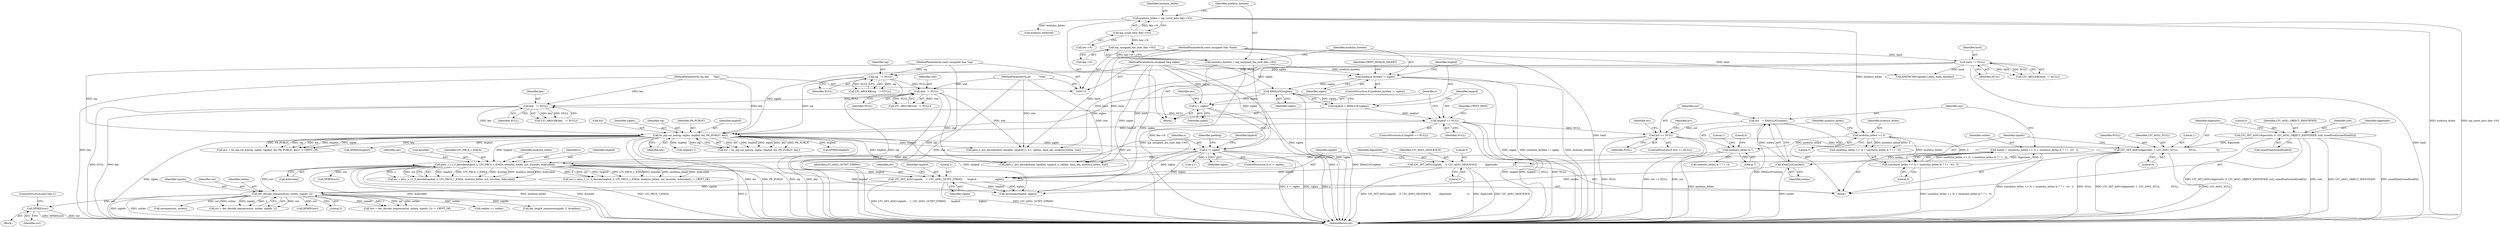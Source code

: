 digraph "0_libtomcrypt_5eb9743410ce4657e9d54fef26a2ee31a1b5dd0@pointer" {
"1000400" [label="(Call,XFREE(out))"];
"1000379" [label="(Call,der_decode_sequence(out, outlen, siginfo, 2))"];
"1000330" [label="(Call,pkcs_1_v1_5_decode(tmpbuf, x, LTC_PKCS_1_EMSA, modulus_bitlen, out, &outlen, &decoded))"];
"1000214" [label="(Call,ltc_mp.rsa_me(sig, siglen, tmpbuf, &x, PK_PUBLIC, key))"];
"1000136" [label="(Call,sig   != NULL)"];
"1000116" [label="(MethodParameterIn,const unsigned char *sig)"];
"1000132" [label="(Call,hash  != NULL)"];
"1000118" [label="(MethodParameterIn,const unsigned char *hash)"];
"1000117" [label="(MethodParameterIn,unsigned long siglen)"];
"1000198" [label="(Call,XMALLOC(siglen))"];
"1000190" [label="(Call,modulus_bytelen != siglen)"];
"1000183" [label="(Call,modulus_bytelen = mp_unsigned_bin_size( (key->N)))"];
"1000185" [label="(Call,mp_unsigned_bin_size( (key->N)))"];
"1000179" [label="(Call,mp_count_bits( (key->N)))"];
"1000201" [label="(Call,tmpbuf == NULL)"];
"1000196" [label="(Call,tmpbuf = XMALLOC(siglen))"];
"1000144" [label="(Call,key   != NULL)"];
"1000124" [label="(MethodParameterIn,rsa_key      *key)"];
"1000140" [label="(Call,stat  != NULL)"];
"1000123" [label="(MethodParameterIn,int           *stat)"];
"1000229" [label="(Call,x != siglen)"];
"1000207" [label="(Call,x = siglen)"];
"1000307" [label="(Call,modulus_bitlen & 7)"];
"1000303" [label="(Call,modulus_bitlen >> 3)"];
"1000177" [label="(Call,modulus_bitlen = mp_count_bits( (key->N)))"];
"1000318" [label="(Call,out == NULL)"];
"1000313" [label="(Call,out    = XMALLOC(outlen))"];
"1000315" [label="(Call,XMALLOC(outlen))"];
"1000299" [label="(Call,outlen = ((modulus_bitlen >> 3) + (modulus_bitlen & 7 ? 1 : 0)) - 3)"];
"1000301" [label="(Call,((modulus_bitlen >> 3) + (modulus_bitlen & 7 ? 1 : 0)) - 3)"];
"1000369" [label="(Call,LTC_SET_ASN1(siginfo,    1, LTC_ASN1_OCTET_STRING,      tmpbuf,                        siglen))"];
"1000363" [label="(Call,LTC_SET_ASN1(siginfo,    0, LTC_ASN1_SEQUENCE,          digestinfo,                    2))"];
"1000357" [label="(Call,LTC_SET_ASN1(digestinfo, 1, LTC_ASN1_NULL,              NULL,                          0))"];
"1000345" [label="(Call,LTC_SET_ASN1(digestinfo, 0, LTC_ASN1_OBJECT_IDENTIFIER, loid, sizeof(loid)/sizeof(loid[0])))"];
"1000471" [label="(Call,zeromem(tmpbuf, siglen))"];
"1000203" [label="(Identifier,NULL)"];
"1000312" [label="(Literal,3)"];
"1000142" [label="(Identifier,NULL)"];
"1000465" [label="(Call,zeromem(out, outlen))"];
"1000332" [label="(Identifier,x)"];
"1000257" [label="(Call,x-1)"];
"1000334" [label="(Identifier,modulus_bitlen)"];
"1000331" [label="(Identifier,tmpbuf)"];
"1000313" [label="(Call,out    = XMALLOC(outlen))"];
"1000145" [label="(Identifier,key)"];
"1000358" [label="(Identifier,digestinfo)"];
"1000369" [label="(Call,LTC_SET_ASN1(siginfo,    1, LTC_ASN1_OCTET_STRING,      tmpbuf,                        siglen))"];
"1000192" [label="(Identifier,siglen)"];
"1000213" [label="(Identifier,err)"];
"1000131" [label="(Call,LTC_ARGCHK(hash  != NULL))"];
"1000367" [label="(Identifier,digestinfo)"];
"1000215" [label="(Identifier,sig)"];
"1000309" [label="(Literal,7)"];
"1000363" [label="(Call,LTC_SET_ASN1(siginfo,    0, LTC_ASN1_SEQUENCE,          digestinfo,                    2))"];
"1000366" [label="(Identifier,LTC_ASN1_SEQUENCE)"];
"1000360" [label="(Identifier,LTC_ASN1_NULL)"];
"1000139" [label="(Call,LTC_ARGCHK(stat  != NULL))"];
"1000224" [label="(Call,XFREE(tmpbuf))"];
"1000195" [label="(Identifier,CRYPT_INVALID_PACKET)"];
"1000349" [label="(Identifier,loid)"];
"1000140" [label="(Call,stat  != NULL)"];
"1000268" [label="(Call,pkcs_1_pss_decode(hash, hashlen, tmpbuf, x, saltlen, hash_idx, modulus_bitlen, stat))"];
"1000377" [label="(Call,err = der_decode_sequence(out, outlen, siginfo, 2))"];
"1000141" [label="(Identifier,stat)"];
"1000196" [label="(Call,tmpbuf = XMALLOC(siglen))"];
"1000136" [label="(Call,sig   != NULL)"];
"1000183" [label="(Call,modulus_bytelen = mp_unsigned_bin_size( (key->N)))"];
"1000335" [label="(Identifier,out)"];
"1000342" [label="(Call,XFREE(out))"];
"1000402" [label="(ControlStructure,goto bail_2;)"];
"1000206" [label="(Identifier,CRYPT_MEM)"];
"1000300" [label="(Identifier,outlen)"];
"1000400" [label="(Call,XFREE(out))"];
"1000207" [label="(Call,x = siglen)"];
"1000180" [label="(Call,key->N)"];
"1000373" [label="(Identifier,tmpbuf)"];
"1000382" [label="(Identifier,siginfo)"];
"1000138" [label="(Identifier,NULL)"];
"1000362" [label="(Literal,0)"];
"1000359" [label="(Literal,1)"];
"1000305" [label="(Literal,3)"];
"1000244" [label="(Call,modulus_bitlen%8)"];
"1000125" [label="(Block,)"];
"1000251" [label="(Call,pkcs_1_pss_decode(hash, hashlen, tmpbuf+1, x-1, saltlen, hash_idx, modulus_bitlen, stat))"];
"1000221" [label="(Identifier,key)"];
"1000144" [label="(Call,key   != NULL)"];
"1000135" [label="(Call,LTC_ARGCHK(sig   != NULL))"];
"1000179" [label="(Call,mp_count_bits( (key->N)))"];
"1000199" [label="(Identifier,siglen)"];
"1000336" [label="(Call,&outlen)"];
"1000230" [label="(Identifier,x)"];
"1000346" [label="(Identifier,digestinfo)"];
"1000124" [label="(MethodParameterIn,rsa_key      *key)"];
"1000177" [label="(Call,modulus_bitlen = mp_count_bits( (key->N)))"];
"1000307" [label="(Call,modulus_bitlen & 7)"];
"1000310" [label="(Literal,1)"];
"1000220" [label="(Identifier,PK_PUBLIC)"];
"1000217" [label="(Identifier,tmpbuf)"];
"1000303" [label="(Call,modulus_bitlen >> 3)"];
"1000320" [label="(Identifier,NULL)"];
"1000371" [label="(Literal,1)"];
"1000299" [label="(Call,outlen = ((modulus_bitlen >> 3) + (modulus_bitlen & 7 ? 1 : 0)) - 3)"];
"1000302" [label="(Call,(modulus_bitlen >> 3) + (modulus_bitlen & 7 ? 1 : 0))"];
"1000372" [label="(Identifier,LTC_ASN1_OCTET_STRING)"];
"1000451" [label="(Call,XMEMCMP(siginfo[1].data, hash, hashlen))"];
"1000368" [label="(Literal,2)"];
"1000218" [label="(Call,&x)"];
"1000191" [label="(Identifier,modulus_bytelen)"];
"1000386" [label="(Call,XFREE(out))"];
"1000239" [label="(Identifier,padding)"];
"1000328" [label="(Call,err = pkcs_1_v1_5_decode(tmpbuf, x, LTC_PKCS_1_EMSA, modulus_bitlen, out, &outlen, &decoded))"];
"1000123" [label="(MethodParameterIn,int           *stat)"];
"1000134" [label="(Identifier,NULL)"];
"1000399" [label="(Block,)"];
"1000202" [label="(Identifier,tmpbuf)"];
"1000316" [label="(Identifier,outlen)"];
"1000137" [label="(Identifier,sig)"];
"1000383" [label="(Literal,2)"];
"1000374" [label="(Identifier,siglen)"];
"1000347" [label="(Literal,0)"];
"1000116" [label="(MethodParameterIn,const unsigned char *sig)"];
"1000229" [label="(Call,x != siglen)"];
"1000198" [label="(Call,XMALLOC(siglen))"];
"1000301" [label="(Call,((modulus_bitlen >> 3) + (modulus_bitlen & 7 ? 1 : 0)) - 3)"];
"1000401" [label="(Identifier,out)"];
"1000184" [label="(Identifier,modulus_bytelen)"];
"1000315" [label="(Call,XMALLOC(outlen))"];
"1000231" [label="(Identifier,siglen)"];
"1000146" [label="(Identifier,NULL)"];
"1000357" [label="(Call,LTC_SET_ASN1(digestinfo, 1, LTC_ASN1_NULL,              NULL,                          0))"];
"1000208" [label="(Identifier,x)"];
"1000254" [label="(Call,tmpbuf+1)"];
"1000234" [label="(Identifier,tmpbuf)"];
"1000117" [label="(MethodParameterIn,unsigned long siglen)"];
"1000345" [label="(Call,LTC_SET_ASN1(digestinfo, 0, LTC_ASN1_OBJECT_IDENTIFIER, loid, sizeof(loid)/sizeof(loid[0])))"];
"1000333" [label="(Identifier,LTC_PKCS_1_EMSA)"];
"1000380" [label="(Identifier,out)"];
"1000381" [label="(Identifier,outlen)"];
"1000211" [label="(Call,(err = ltc_mp.rsa_me(sig, siglen, tmpbuf, &x, PK_PUBLIC, key)) != CRYPT_OK)"];
"1000306" [label="(Call,modulus_bitlen & 7 ? 1 : 0)"];
"1000209" [label="(Identifier,siglen)"];
"1000350" [label="(Call,sizeof(loid)/sizeof(loid[0]))"];
"1000317" [label="(ControlStructure,if (out == NULL))"];
"1000330" [label="(Call,pkcs_1_v1_5_decode(tmpbuf, x, LTC_PKCS_1_EMSA, modulus_bitlen, out, &outlen, &decoded))"];
"1000118" [label="(MethodParameterIn,const unsigned char *hash)"];
"1000376" [label="(Call,(err = der_decode_sequence(out, outlen, siginfo, 2)) != CRYPT_OK)"];
"1000365" [label="(Literal,0)"];
"1000378" [label="(Identifier,err)"];
"1000329" [label="(Identifier,err)"];
"1000405" [label="(Call,reallen == outlen)"];
"1000186" [label="(Call,key->N)"];
"1000197" [label="(Identifier,tmpbuf)"];
"1000327" [label="(Call,(err = pkcs_1_v1_5_decode(tmpbuf, x, LTC_PKCS_1_EMSA, modulus_bitlen, out, &outlen, &decoded)) != CRYPT_OK)"];
"1000178" [label="(Identifier,modulus_bitlen)"];
"1000190" [label="(Call,modulus_bytelen != siglen)"];
"1000348" [label="(Identifier,LTC_ASN1_OBJECT_IDENTIFIER)"];
"1000278" [label="(Block,)"];
"1000216" [label="(Identifier,siglen)"];
"1000233" [label="(Call,XFREE(tmpbuf))"];
"1000318" [label="(Call,out == NULL)"];
"1000361" [label="(Identifier,NULL)"];
"1000319" [label="(Identifier,out)"];
"1000314" [label="(Identifier,out)"];
"1000133" [label="(Identifier,hash)"];
"1000323" [label="(Identifier,err)"];
"1000143" [label="(Call,LTC_ARGCHK(key   != NULL))"];
"1000379" [label="(Call,der_decode_sequence(out, outlen, siginfo, 2))"];
"1000185" [label="(Call,mp_unsigned_bin_size( (key->N)))"];
"1000132" [label="(Call,hash  != NULL)"];
"1000478" [label="(MethodReturn,int)"];
"1000189" [label="(ControlStructure,if (modulus_bytelen != siglen))"];
"1000201" [label="(Call,tmpbuf == NULL)"];
"1000338" [label="(Call,&decoded)"];
"1000200" [label="(ControlStructure,if (tmpbuf == NULL))"];
"1000228" [label="(ControlStructure,if (x != siglen))"];
"1000212" [label="(Call,err = ltc_mp.rsa_me(sig, siglen, tmpbuf, &x, PK_PUBLIC, key))"];
"1000308" [label="(Identifier,modulus_bitlen)"];
"1000364" [label="(Identifier,siginfo)"];
"1000304" [label="(Identifier,modulus_bitlen)"];
"1000393" [label="(Call,der_length_sequence(siginfo, 2, &reallen))"];
"1000214" [label="(Call,ltc_mp.rsa_me(sig, siglen, tmpbuf, &x, PK_PUBLIC, key))"];
"1000311" [label="(Literal,0)"];
"1000370" [label="(Identifier,siginfo)"];
"1000400" -> "1000399"  [label="AST: "];
"1000400" -> "1000401"  [label="CFG: "];
"1000401" -> "1000400"  [label="AST: "];
"1000402" -> "1000400"  [label="CFG: "];
"1000400" -> "1000478"  [label="DDG: out"];
"1000400" -> "1000478"  [label="DDG: XFREE(out)"];
"1000379" -> "1000400"  [label="DDG: out"];
"1000379" -> "1000377"  [label="AST: "];
"1000379" -> "1000383"  [label="CFG: "];
"1000380" -> "1000379"  [label="AST: "];
"1000381" -> "1000379"  [label="AST: "];
"1000382" -> "1000379"  [label="AST: "];
"1000383" -> "1000379"  [label="AST: "];
"1000377" -> "1000379"  [label="CFG: "];
"1000379" -> "1000478"  [label="DDG: siginfo"];
"1000379" -> "1000478"  [label="DDG: outlen"];
"1000379" -> "1000376"  [label="DDG: out"];
"1000379" -> "1000376"  [label="DDG: outlen"];
"1000379" -> "1000376"  [label="DDG: siginfo"];
"1000379" -> "1000376"  [label="DDG: 2"];
"1000379" -> "1000377"  [label="DDG: out"];
"1000379" -> "1000377"  [label="DDG: outlen"];
"1000379" -> "1000377"  [label="DDG: siginfo"];
"1000379" -> "1000377"  [label="DDG: 2"];
"1000330" -> "1000379"  [label="DDG: out"];
"1000315" -> "1000379"  [label="DDG: outlen"];
"1000369" -> "1000379"  [label="DDG: siginfo"];
"1000379" -> "1000386"  [label="DDG: out"];
"1000379" -> "1000393"  [label="DDG: siginfo"];
"1000379" -> "1000405"  [label="DDG: outlen"];
"1000379" -> "1000465"  [label="DDG: out"];
"1000330" -> "1000328"  [label="AST: "];
"1000330" -> "1000338"  [label="CFG: "];
"1000331" -> "1000330"  [label="AST: "];
"1000332" -> "1000330"  [label="AST: "];
"1000333" -> "1000330"  [label="AST: "];
"1000334" -> "1000330"  [label="AST: "];
"1000335" -> "1000330"  [label="AST: "];
"1000336" -> "1000330"  [label="AST: "];
"1000338" -> "1000330"  [label="AST: "];
"1000328" -> "1000330"  [label="CFG: "];
"1000330" -> "1000478"  [label="DDG: modulus_bitlen"];
"1000330" -> "1000478"  [label="DDG: &outlen"];
"1000330" -> "1000478"  [label="DDG: LTC_PKCS_1_EMSA"];
"1000330" -> "1000478"  [label="DDG: x"];
"1000330" -> "1000478"  [label="DDG: &decoded"];
"1000330" -> "1000327"  [label="DDG: tmpbuf"];
"1000330" -> "1000327"  [label="DDG: LTC_PKCS_1_EMSA"];
"1000330" -> "1000327"  [label="DDG: &outlen"];
"1000330" -> "1000327"  [label="DDG: modulus_bitlen"];
"1000330" -> "1000327"  [label="DDG: &decoded"];
"1000330" -> "1000327"  [label="DDG: x"];
"1000330" -> "1000327"  [label="DDG: out"];
"1000330" -> "1000328"  [label="DDG: tmpbuf"];
"1000330" -> "1000328"  [label="DDG: LTC_PKCS_1_EMSA"];
"1000330" -> "1000328"  [label="DDG: &outlen"];
"1000330" -> "1000328"  [label="DDG: modulus_bitlen"];
"1000330" -> "1000328"  [label="DDG: &decoded"];
"1000330" -> "1000328"  [label="DDG: x"];
"1000330" -> "1000328"  [label="DDG: out"];
"1000214" -> "1000330"  [label="DDG: tmpbuf"];
"1000229" -> "1000330"  [label="DDG: x"];
"1000307" -> "1000330"  [label="DDG: modulus_bitlen"];
"1000318" -> "1000330"  [label="DDG: out"];
"1000330" -> "1000342"  [label="DDG: out"];
"1000330" -> "1000369"  [label="DDG: tmpbuf"];
"1000330" -> "1000471"  [label="DDG: tmpbuf"];
"1000214" -> "1000212"  [label="AST: "];
"1000214" -> "1000221"  [label="CFG: "];
"1000215" -> "1000214"  [label="AST: "];
"1000216" -> "1000214"  [label="AST: "];
"1000217" -> "1000214"  [label="AST: "];
"1000218" -> "1000214"  [label="AST: "];
"1000220" -> "1000214"  [label="AST: "];
"1000221" -> "1000214"  [label="AST: "];
"1000212" -> "1000214"  [label="CFG: "];
"1000214" -> "1000478"  [label="DDG: key"];
"1000214" -> "1000478"  [label="DDG: siglen"];
"1000214" -> "1000478"  [label="DDG: &x"];
"1000214" -> "1000478"  [label="DDG: PK_PUBLIC"];
"1000214" -> "1000478"  [label="DDG: sig"];
"1000214" -> "1000211"  [label="DDG: &x"];
"1000214" -> "1000211"  [label="DDG: tmpbuf"];
"1000214" -> "1000211"  [label="DDG: siglen"];
"1000214" -> "1000211"  [label="DDG: key"];
"1000214" -> "1000211"  [label="DDG: PK_PUBLIC"];
"1000214" -> "1000211"  [label="DDG: sig"];
"1000214" -> "1000212"  [label="DDG: &x"];
"1000214" -> "1000212"  [label="DDG: tmpbuf"];
"1000214" -> "1000212"  [label="DDG: siglen"];
"1000214" -> "1000212"  [label="DDG: key"];
"1000214" -> "1000212"  [label="DDG: PK_PUBLIC"];
"1000214" -> "1000212"  [label="DDG: sig"];
"1000136" -> "1000214"  [label="DDG: sig"];
"1000116" -> "1000214"  [label="DDG: sig"];
"1000117" -> "1000214"  [label="DDG: siglen"];
"1000198" -> "1000214"  [label="DDG: siglen"];
"1000201" -> "1000214"  [label="DDG: tmpbuf"];
"1000144" -> "1000214"  [label="DDG: key"];
"1000124" -> "1000214"  [label="DDG: key"];
"1000214" -> "1000224"  [label="DDG: tmpbuf"];
"1000214" -> "1000229"  [label="DDG: siglen"];
"1000214" -> "1000233"  [label="DDG: tmpbuf"];
"1000214" -> "1000251"  [label="DDG: tmpbuf"];
"1000214" -> "1000254"  [label="DDG: tmpbuf"];
"1000214" -> "1000268"  [label="DDG: tmpbuf"];
"1000214" -> "1000471"  [label="DDG: tmpbuf"];
"1000136" -> "1000135"  [label="AST: "];
"1000136" -> "1000138"  [label="CFG: "];
"1000137" -> "1000136"  [label="AST: "];
"1000138" -> "1000136"  [label="AST: "];
"1000135" -> "1000136"  [label="CFG: "];
"1000136" -> "1000478"  [label="DDG: sig"];
"1000136" -> "1000135"  [label="DDG: sig"];
"1000136" -> "1000135"  [label="DDG: NULL"];
"1000116" -> "1000136"  [label="DDG: sig"];
"1000132" -> "1000136"  [label="DDG: NULL"];
"1000136" -> "1000140"  [label="DDG: NULL"];
"1000116" -> "1000115"  [label="AST: "];
"1000116" -> "1000478"  [label="DDG: sig"];
"1000132" -> "1000131"  [label="AST: "];
"1000132" -> "1000134"  [label="CFG: "];
"1000133" -> "1000132"  [label="AST: "];
"1000134" -> "1000132"  [label="AST: "];
"1000131" -> "1000132"  [label="CFG: "];
"1000132" -> "1000478"  [label="DDG: hash"];
"1000132" -> "1000131"  [label="DDG: hash"];
"1000132" -> "1000131"  [label="DDG: NULL"];
"1000118" -> "1000132"  [label="DDG: hash"];
"1000132" -> "1000251"  [label="DDG: hash"];
"1000132" -> "1000268"  [label="DDG: hash"];
"1000132" -> "1000451"  [label="DDG: hash"];
"1000118" -> "1000115"  [label="AST: "];
"1000118" -> "1000478"  [label="DDG: hash"];
"1000118" -> "1000251"  [label="DDG: hash"];
"1000118" -> "1000268"  [label="DDG: hash"];
"1000118" -> "1000451"  [label="DDG: hash"];
"1000117" -> "1000115"  [label="AST: "];
"1000117" -> "1000478"  [label="DDG: siglen"];
"1000117" -> "1000190"  [label="DDG: siglen"];
"1000117" -> "1000198"  [label="DDG: siglen"];
"1000117" -> "1000207"  [label="DDG: siglen"];
"1000117" -> "1000229"  [label="DDG: siglen"];
"1000117" -> "1000369"  [label="DDG: siglen"];
"1000117" -> "1000471"  [label="DDG: siglen"];
"1000198" -> "1000196"  [label="AST: "];
"1000198" -> "1000199"  [label="CFG: "];
"1000199" -> "1000198"  [label="AST: "];
"1000196" -> "1000198"  [label="CFG: "];
"1000198" -> "1000478"  [label="DDG: siglen"];
"1000198" -> "1000196"  [label="DDG: siglen"];
"1000190" -> "1000198"  [label="DDG: siglen"];
"1000198" -> "1000207"  [label="DDG: siglen"];
"1000190" -> "1000189"  [label="AST: "];
"1000190" -> "1000192"  [label="CFG: "];
"1000191" -> "1000190"  [label="AST: "];
"1000192" -> "1000190"  [label="AST: "];
"1000195" -> "1000190"  [label="CFG: "];
"1000197" -> "1000190"  [label="CFG: "];
"1000190" -> "1000478"  [label="DDG: modulus_bytelen != siglen"];
"1000190" -> "1000478"  [label="DDG: modulus_bytelen"];
"1000190" -> "1000478"  [label="DDG: siglen"];
"1000183" -> "1000190"  [label="DDG: modulus_bytelen"];
"1000183" -> "1000125"  [label="AST: "];
"1000183" -> "1000185"  [label="CFG: "];
"1000184" -> "1000183"  [label="AST: "];
"1000185" -> "1000183"  [label="AST: "];
"1000191" -> "1000183"  [label="CFG: "];
"1000183" -> "1000478"  [label="DDG: mp_unsigned_bin_size( (key->N))"];
"1000185" -> "1000183"  [label="DDG: key->N"];
"1000185" -> "1000186"  [label="CFG: "];
"1000186" -> "1000185"  [label="AST: "];
"1000185" -> "1000478"  [label="DDG: key->N"];
"1000179" -> "1000185"  [label="DDG: key->N"];
"1000179" -> "1000177"  [label="AST: "];
"1000179" -> "1000180"  [label="CFG: "];
"1000180" -> "1000179"  [label="AST: "];
"1000177" -> "1000179"  [label="CFG: "];
"1000179" -> "1000177"  [label="DDG: key->N"];
"1000201" -> "1000200"  [label="AST: "];
"1000201" -> "1000203"  [label="CFG: "];
"1000202" -> "1000201"  [label="AST: "];
"1000203" -> "1000201"  [label="AST: "];
"1000206" -> "1000201"  [label="CFG: "];
"1000208" -> "1000201"  [label="CFG: "];
"1000201" -> "1000478"  [label="DDG: tmpbuf == NULL"];
"1000201" -> "1000478"  [label="DDG: NULL"];
"1000201" -> "1000478"  [label="DDG: tmpbuf"];
"1000196" -> "1000201"  [label="DDG: tmpbuf"];
"1000144" -> "1000201"  [label="DDG: NULL"];
"1000201" -> "1000318"  [label="DDG: NULL"];
"1000196" -> "1000125"  [label="AST: "];
"1000197" -> "1000196"  [label="AST: "];
"1000202" -> "1000196"  [label="CFG: "];
"1000196" -> "1000478"  [label="DDG: XMALLOC(siglen)"];
"1000144" -> "1000143"  [label="AST: "];
"1000144" -> "1000146"  [label="CFG: "];
"1000145" -> "1000144"  [label="AST: "];
"1000146" -> "1000144"  [label="AST: "];
"1000143" -> "1000144"  [label="CFG: "];
"1000144" -> "1000478"  [label="DDG: key"];
"1000144" -> "1000478"  [label="DDG: NULL"];
"1000144" -> "1000143"  [label="DDG: key"];
"1000144" -> "1000143"  [label="DDG: NULL"];
"1000124" -> "1000144"  [label="DDG: key"];
"1000140" -> "1000144"  [label="DDG: NULL"];
"1000124" -> "1000115"  [label="AST: "];
"1000124" -> "1000478"  [label="DDG: key"];
"1000140" -> "1000139"  [label="AST: "];
"1000140" -> "1000142"  [label="CFG: "];
"1000141" -> "1000140"  [label="AST: "];
"1000142" -> "1000140"  [label="AST: "];
"1000139" -> "1000140"  [label="CFG: "];
"1000140" -> "1000478"  [label="DDG: stat"];
"1000140" -> "1000139"  [label="DDG: stat"];
"1000140" -> "1000139"  [label="DDG: NULL"];
"1000123" -> "1000140"  [label="DDG: stat"];
"1000140" -> "1000251"  [label="DDG: stat"];
"1000140" -> "1000268"  [label="DDG: stat"];
"1000123" -> "1000115"  [label="AST: "];
"1000123" -> "1000478"  [label="DDG: stat"];
"1000123" -> "1000251"  [label="DDG: stat"];
"1000123" -> "1000268"  [label="DDG: stat"];
"1000229" -> "1000228"  [label="AST: "];
"1000229" -> "1000231"  [label="CFG: "];
"1000230" -> "1000229"  [label="AST: "];
"1000231" -> "1000229"  [label="AST: "];
"1000234" -> "1000229"  [label="CFG: "];
"1000239" -> "1000229"  [label="CFG: "];
"1000229" -> "1000478"  [label="DDG: x != siglen"];
"1000229" -> "1000478"  [label="DDG: siglen"];
"1000229" -> "1000478"  [label="DDG: x"];
"1000207" -> "1000229"  [label="DDG: x"];
"1000229" -> "1000257"  [label="DDG: x"];
"1000229" -> "1000268"  [label="DDG: x"];
"1000229" -> "1000369"  [label="DDG: siglen"];
"1000229" -> "1000471"  [label="DDG: siglen"];
"1000207" -> "1000125"  [label="AST: "];
"1000207" -> "1000209"  [label="CFG: "];
"1000208" -> "1000207"  [label="AST: "];
"1000209" -> "1000207"  [label="AST: "];
"1000213" -> "1000207"  [label="CFG: "];
"1000207" -> "1000478"  [label="DDG: x"];
"1000307" -> "1000306"  [label="AST: "];
"1000307" -> "1000309"  [label="CFG: "];
"1000308" -> "1000307"  [label="AST: "];
"1000309" -> "1000307"  [label="AST: "];
"1000310" -> "1000307"  [label="CFG: "];
"1000311" -> "1000307"  [label="CFG: "];
"1000307" -> "1000478"  [label="DDG: modulus_bitlen"];
"1000303" -> "1000307"  [label="DDG: modulus_bitlen"];
"1000303" -> "1000302"  [label="AST: "];
"1000303" -> "1000305"  [label="CFG: "];
"1000304" -> "1000303"  [label="AST: "];
"1000305" -> "1000303"  [label="AST: "];
"1000308" -> "1000303"  [label="CFG: "];
"1000303" -> "1000301"  [label="DDG: modulus_bitlen"];
"1000303" -> "1000301"  [label="DDG: 3"];
"1000303" -> "1000302"  [label="DDG: modulus_bitlen"];
"1000303" -> "1000302"  [label="DDG: 3"];
"1000177" -> "1000303"  [label="DDG: modulus_bitlen"];
"1000177" -> "1000125"  [label="AST: "];
"1000178" -> "1000177"  [label="AST: "];
"1000184" -> "1000177"  [label="CFG: "];
"1000177" -> "1000478"  [label="DDG: modulus_bitlen"];
"1000177" -> "1000478"  [label="DDG: mp_count_bits( (key->N))"];
"1000177" -> "1000244"  [label="DDG: modulus_bitlen"];
"1000318" -> "1000317"  [label="AST: "];
"1000318" -> "1000320"  [label="CFG: "];
"1000319" -> "1000318"  [label="AST: "];
"1000320" -> "1000318"  [label="AST: "];
"1000323" -> "1000318"  [label="CFG: "];
"1000329" -> "1000318"  [label="CFG: "];
"1000318" -> "1000478"  [label="DDG: out == NULL"];
"1000318" -> "1000478"  [label="DDG: out"];
"1000318" -> "1000478"  [label="DDG: NULL"];
"1000313" -> "1000318"  [label="DDG: out"];
"1000318" -> "1000357"  [label="DDG: NULL"];
"1000313" -> "1000278"  [label="AST: "];
"1000313" -> "1000315"  [label="CFG: "];
"1000314" -> "1000313"  [label="AST: "];
"1000315" -> "1000313"  [label="AST: "];
"1000319" -> "1000313"  [label="CFG: "];
"1000313" -> "1000478"  [label="DDG: XMALLOC(outlen)"];
"1000315" -> "1000313"  [label="DDG: outlen"];
"1000315" -> "1000316"  [label="CFG: "];
"1000316" -> "1000315"  [label="AST: "];
"1000315" -> "1000478"  [label="DDG: outlen"];
"1000299" -> "1000315"  [label="DDG: outlen"];
"1000299" -> "1000278"  [label="AST: "];
"1000299" -> "1000301"  [label="CFG: "];
"1000300" -> "1000299"  [label="AST: "];
"1000301" -> "1000299"  [label="AST: "];
"1000314" -> "1000299"  [label="CFG: "];
"1000299" -> "1000478"  [label="DDG: ((modulus_bitlen >> 3) + (modulus_bitlen & 7 ? 1 : 0)) - 3"];
"1000301" -> "1000299"  [label="DDG: (modulus_bitlen >> 3) + (modulus_bitlen & 7 ? 1 : 0)"];
"1000301" -> "1000299"  [label="DDG: 3"];
"1000301" -> "1000312"  [label="CFG: "];
"1000302" -> "1000301"  [label="AST: "];
"1000312" -> "1000301"  [label="AST: "];
"1000301" -> "1000478"  [label="DDG: (modulus_bitlen >> 3) + (modulus_bitlen & 7 ? 1 : 0)"];
"1000369" -> "1000278"  [label="AST: "];
"1000369" -> "1000374"  [label="CFG: "];
"1000370" -> "1000369"  [label="AST: "];
"1000371" -> "1000369"  [label="AST: "];
"1000372" -> "1000369"  [label="AST: "];
"1000373" -> "1000369"  [label="AST: "];
"1000374" -> "1000369"  [label="AST: "];
"1000378" -> "1000369"  [label="CFG: "];
"1000369" -> "1000478"  [label="DDG: LTC_SET_ASN1(siginfo,    1, LTC_ASN1_OCTET_STRING,      tmpbuf,                        siglen)"];
"1000369" -> "1000478"  [label="DDG: LTC_ASN1_OCTET_STRING"];
"1000363" -> "1000369"  [label="DDG: siginfo"];
"1000369" -> "1000471"  [label="DDG: tmpbuf"];
"1000369" -> "1000471"  [label="DDG: siglen"];
"1000363" -> "1000278"  [label="AST: "];
"1000363" -> "1000368"  [label="CFG: "];
"1000364" -> "1000363"  [label="AST: "];
"1000365" -> "1000363"  [label="AST: "];
"1000366" -> "1000363"  [label="AST: "];
"1000367" -> "1000363"  [label="AST: "];
"1000368" -> "1000363"  [label="AST: "];
"1000370" -> "1000363"  [label="CFG: "];
"1000363" -> "1000478"  [label="DDG: digestinfo"];
"1000363" -> "1000478"  [label="DDG: LTC_ASN1_SEQUENCE"];
"1000363" -> "1000478"  [label="DDG: LTC_SET_ASN1(siginfo,    0, LTC_ASN1_SEQUENCE,          digestinfo,                    2)"];
"1000357" -> "1000363"  [label="DDG: digestinfo"];
"1000357" -> "1000278"  [label="AST: "];
"1000357" -> "1000362"  [label="CFG: "];
"1000358" -> "1000357"  [label="AST: "];
"1000359" -> "1000357"  [label="AST: "];
"1000360" -> "1000357"  [label="AST: "];
"1000361" -> "1000357"  [label="AST: "];
"1000362" -> "1000357"  [label="AST: "];
"1000364" -> "1000357"  [label="CFG: "];
"1000357" -> "1000478"  [label="DDG: NULL"];
"1000357" -> "1000478"  [label="DDG: LTC_SET_ASN1(digestinfo, 1, LTC_ASN1_NULL,              NULL,                          0)"];
"1000357" -> "1000478"  [label="DDG: LTC_ASN1_NULL"];
"1000345" -> "1000357"  [label="DDG: digestinfo"];
"1000345" -> "1000278"  [label="AST: "];
"1000345" -> "1000350"  [label="CFG: "];
"1000346" -> "1000345"  [label="AST: "];
"1000347" -> "1000345"  [label="AST: "];
"1000348" -> "1000345"  [label="AST: "];
"1000349" -> "1000345"  [label="AST: "];
"1000350" -> "1000345"  [label="AST: "];
"1000358" -> "1000345"  [label="CFG: "];
"1000345" -> "1000478"  [label="DDG: loid"];
"1000345" -> "1000478"  [label="DDG: LTC_ASN1_OBJECT_IDENTIFIER"];
"1000345" -> "1000478"  [label="DDG: sizeof(loid)/sizeof(loid[0])"];
"1000345" -> "1000478"  [label="DDG: LTC_SET_ASN1(digestinfo, 0, LTC_ASN1_OBJECT_IDENTIFIER, loid, sizeof(loid)/sizeof(loid[0]))"];
}
